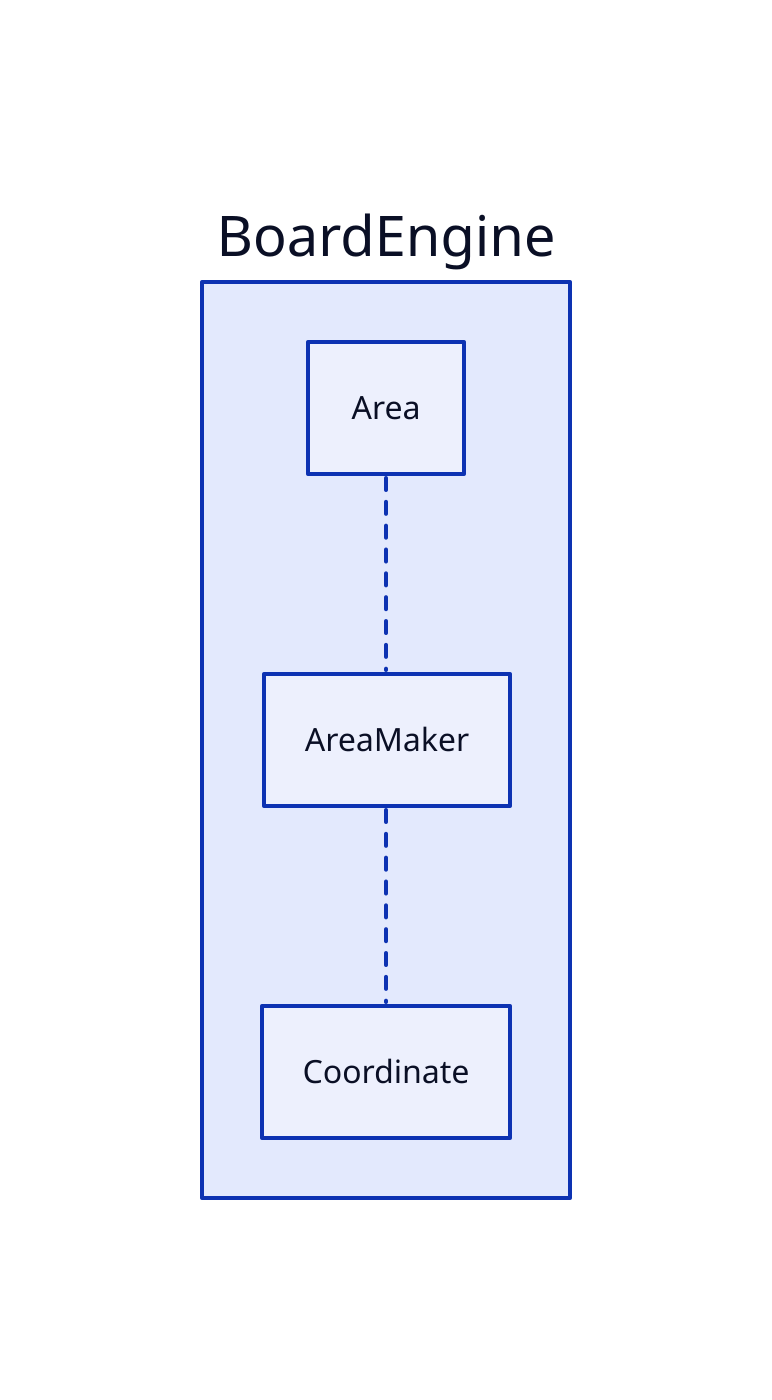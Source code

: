 # Nodes :
BoardEngine: {
    Area: Area
    Coordinate: Coordinate
}

# Links :
BoardEngine.AreaMaker -- BoardEngine.Coordinate: {style.stroke-dash: 3}
BoardEngine.Area -- BoardEngine.AreaMaker: {style.stroke-dash: 3}

